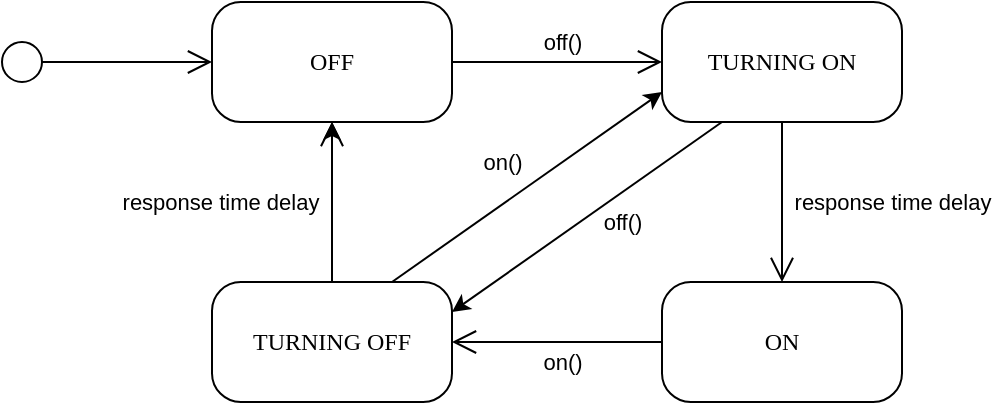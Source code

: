 <mxfile version="24.8.3">
  <diagram name="State diagram" id="xRCmyC6bVrr0JvFnWEVT">
    <mxGraphModel dx="1434" dy="-27" grid="1" gridSize="10" guides="1" tooltips="1" connect="1" arrows="1" fold="1" page="1" pageScale="1" pageWidth="1169" pageHeight="827" math="0" shadow="0">
      <root>
        <mxCell id="0" />
        <mxCell id="1" parent="0" />
        <mxCell id="Qwt8mmncDzzDobY5ciWi-2" value="ON" style="rounded=1;whiteSpace=wrap;html=1;arcSize=24;shadow=0;comic=0;labelBackgroundColor=none;fontFamily=Verdana;fontSize=12;align=center;" vertex="1" parent="1">
          <mxGeometry x="690" y="1281" width="120" height="60" as="geometry" />
        </mxCell>
        <mxCell id="Qwt8mmncDzzDobY5ciWi-3" style="rounded=0;orthogonalLoop=1;jettySize=auto;html=1;entryX=1;entryY=0.25;entryDx=0;entryDy=0;exitX=0.25;exitY=1;exitDx=0;exitDy=0;" edge="1" parent="1" source="Qwt8mmncDzzDobY5ciWi-4" target="Qwt8mmncDzzDobY5ciWi-7">
          <mxGeometry relative="1" as="geometry">
            <mxPoint x="720" y="1221" as="sourcePoint" />
            <mxPoint x="600" y="1301" as="targetPoint" />
          </mxGeometry>
        </mxCell>
        <mxCell id="Qwt8mmncDzzDobY5ciWi-4" value="TURNING ON" style="rounded=1;whiteSpace=wrap;html=1;arcSize=24;shadow=0;comic=0;labelBackgroundColor=none;fontFamily=Verdana;fontSize=12;align=center;" vertex="1" parent="1">
          <mxGeometry x="690" y="1141" width="120" height="60" as="geometry" />
        </mxCell>
        <mxCell id="Qwt8mmncDzzDobY5ciWi-5" value="" style="edgeStyle=orthogonalEdgeStyle;rounded=0;orthogonalLoop=1;jettySize=auto;html=1;endArrow=open;endFill=0;endSize=10;" edge="1" parent="1" source="Qwt8mmncDzzDobY5ciWi-7" target="Qwt8mmncDzzDobY5ciWi-8">
          <mxGeometry relative="1" as="geometry" />
        </mxCell>
        <mxCell id="Qwt8mmncDzzDobY5ciWi-6" value="" style="edgeStyle=orthogonalEdgeStyle;rounded=0;orthogonalLoop=1;jettySize=auto;html=1;" edge="1" parent="1" source="Qwt8mmncDzzDobY5ciWi-7" target="Qwt8mmncDzzDobY5ciWi-8">
          <mxGeometry relative="1" as="geometry" />
        </mxCell>
        <mxCell id="Qwt8mmncDzzDobY5ciWi-7" value="TURNING OFF" style="rounded=1;whiteSpace=wrap;html=1;arcSize=24;shadow=0;comic=0;labelBackgroundColor=none;fontFamily=Verdana;fontSize=12;align=center;" vertex="1" parent="1">
          <mxGeometry x="465" y="1281" width="120" height="60" as="geometry" />
        </mxCell>
        <mxCell id="Qwt8mmncDzzDobY5ciWi-8" value="OFF" style="rounded=1;whiteSpace=wrap;html=1;arcSize=24;shadow=0;comic=0;labelBackgroundColor=none;fontFamily=Verdana;fontSize=12;align=center;" vertex="1" parent="1">
          <mxGeometry x="465" y="1141" width="120" height="60" as="geometry" />
        </mxCell>
        <mxCell id="Qwt8mmncDzzDobY5ciWi-9" style="edgeStyle=orthogonalEdgeStyle;rounded=0;orthogonalLoop=1;jettySize=auto;html=1;entryX=0;entryY=0.5;entryDx=0;entryDy=0;endArrow=open;endFill=0;endSize=10;" edge="1" parent="1" source="Qwt8mmncDzzDobY5ciWi-10" target="Qwt8mmncDzzDobY5ciWi-8">
          <mxGeometry relative="1" as="geometry" />
        </mxCell>
        <mxCell id="Qwt8mmncDzzDobY5ciWi-10" value="" style="ellipse;whiteSpace=wrap;html=1;aspect=fixed;" vertex="1" parent="1">
          <mxGeometry x="360" y="1161" width="20" height="20" as="geometry" />
        </mxCell>
        <mxCell id="Qwt8mmncDzzDobY5ciWi-11" style="edgeStyle=orthogonalEdgeStyle;rounded=0;orthogonalLoop=1;jettySize=auto;html=1;endArrow=open;endFill=0;endSize=10;exitX=1;exitY=0.5;exitDx=0;exitDy=0;entryX=0;entryY=0.5;entryDx=0;entryDy=0;" edge="1" parent="1" source="Qwt8mmncDzzDobY5ciWi-8" target="Qwt8mmncDzzDobY5ciWi-4">
          <mxGeometry relative="1" as="geometry">
            <mxPoint x="590" y="1171" as="sourcePoint" />
            <mxPoint x="670" y="1171" as="targetPoint" />
          </mxGeometry>
        </mxCell>
        <mxCell id="Qwt8mmncDzzDobY5ciWi-12" value="off()" style="edgeLabel;html=1;align=center;verticalAlign=middle;resizable=0;points=[];" connectable="0" vertex="1" parent="Qwt8mmncDzzDobY5ciWi-11">
          <mxGeometry x="-0.105" relative="1" as="geometry">
            <mxPoint x="8" y="-10" as="offset" />
          </mxGeometry>
        </mxCell>
        <mxCell id="Qwt8mmncDzzDobY5ciWi-13" style="edgeStyle=orthogonalEdgeStyle;rounded=0;orthogonalLoop=1;jettySize=auto;html=1;endArrow=open;endFill=0;endSize=10;exitX=0.5;exitY=1;exitDx=0;exitDy=0;entryX=0.5;entryY=0;entryDx=0;entryDy=0;" edge="1" parent="1" source="Qwt8mmncDzzDobY5ciWi-4" target="Qwt8mmncDzzDobY5ciWi-2">
          <mxGeometry relative="1" as="geometry">
            <mxPoint x="750" y="1221" as="sourcePoint" />
            <mxPoint x="855" y="1221" as="targetPoint" />
          </mxGeometry>
        </mxCell>
        <mxCell id="Qwt8mmncDzzDobY5ciWi-14" style="edgeStyle=orthogonalEdgeStyle;rounded=0;orthogonalLoop=1;jettySize=auto;html=1;endArrow=open;endFill=0;endSize=10;exitX=0;exitY=0.5;exitDx=0;exitDy=0;entryX=1;entryY=0.5;entryDx=0;entryDy=0;" edge="1" parent="1" source="Qwt8mmncDzzDobY5ciWi-2" target="Qwt8mmncDzzDobY5ciWi-7">
          <mxGeometry relative="1" as="geometry">
            <mxPoint x="640" y="1301" as="sourcePoint" />
            <mxPoint x="640" y="1381" as="targetPoint" />
          </mxGeometry>
        </mxCell>
        <mxCell id="Qwt8mmncDzzDobY5ciWi-15" value="on()" style="edgeLabel;html=1;align=center;verticalAlign=middle;resizable=0;points=[];" connectable="0" vertex="1" parent="Qwt8mmncDzzDobY5ciWi-14">
          <mxGeometry x="0.282" y="-1" relative="1" as="geometry">
            <mxPoint x="17" y="11" as="offset" />
          </mxGeometry>
        </mxCell>
        <mxCell id="Qwt8mmncDzzDobY5ciWi-16" value="response time delay" style="edgeLabel;html=1;align=center;verticalAlign=middle;resizable=0;points=[];" connectable="0" vertex="1" parent="1">
          <mxGeometry x="469" y="1241" as="geometry" />
        </mxCell>
        <mxCell id="Qwt8mmncDzzDobY5ciWi-17" style="rounded=0;orthogonalLoop=1;jettySize=auto;html=1;entryX=0;entryY=0.75;entryDx=0;entryDy=0;exitX=0.75;exitY=0;exitDx=0;exitDy=0;" edge="1" parent="1" source="Qwt8mmncDzzDobY5ciWi-7" target="Qwt8mmncDzzDobY5ciWi-4">
          <mxGeometry relative="1" as="geometry">
            <mxPoint x="550" y="1271" as="sourcePoint" />
            <mxPoint x="680" y="1191" as="targetPoint" />
          </mxGeometry>
        </mxCell>
        <mxCell id="Qwt8mmncDzzDobY5ciWi-18" value="on()" style="edgeLabel;html=1;align=center;verticalAlign=middle;resizable=0;points=[];" connectable="0" vertex="1" parent="1">
          <mxGeometry x="609.998" y="1221" as="geometry" />
        </mxCell>
        <mxCell id="Qwt8mmncDzzDobY5ciWi-19" value="off()" style="edgeLabel;html=1;align=center;verticalAlign=middle;resizable=0;points=[];" connectable="0" vertex="1" parent="1">
          <mxGeometry x="669.998" y="1251" as="geometry" />
        </mxCell>
        <mxCell id="Qwt8mmncDzzDobY5ciWi-20" value="response time delay" style="edgeLabel;html=1;align=center;verticalAlign=middle;resizable=0;points=[];" connectable="0" vertex="1" parent="1">
          <mxGeometry x="805" y="1241" as="geometry" />
        </mxCell>
      </root>
    </mxGraphModel>
  </diagram>
</mxfile>
